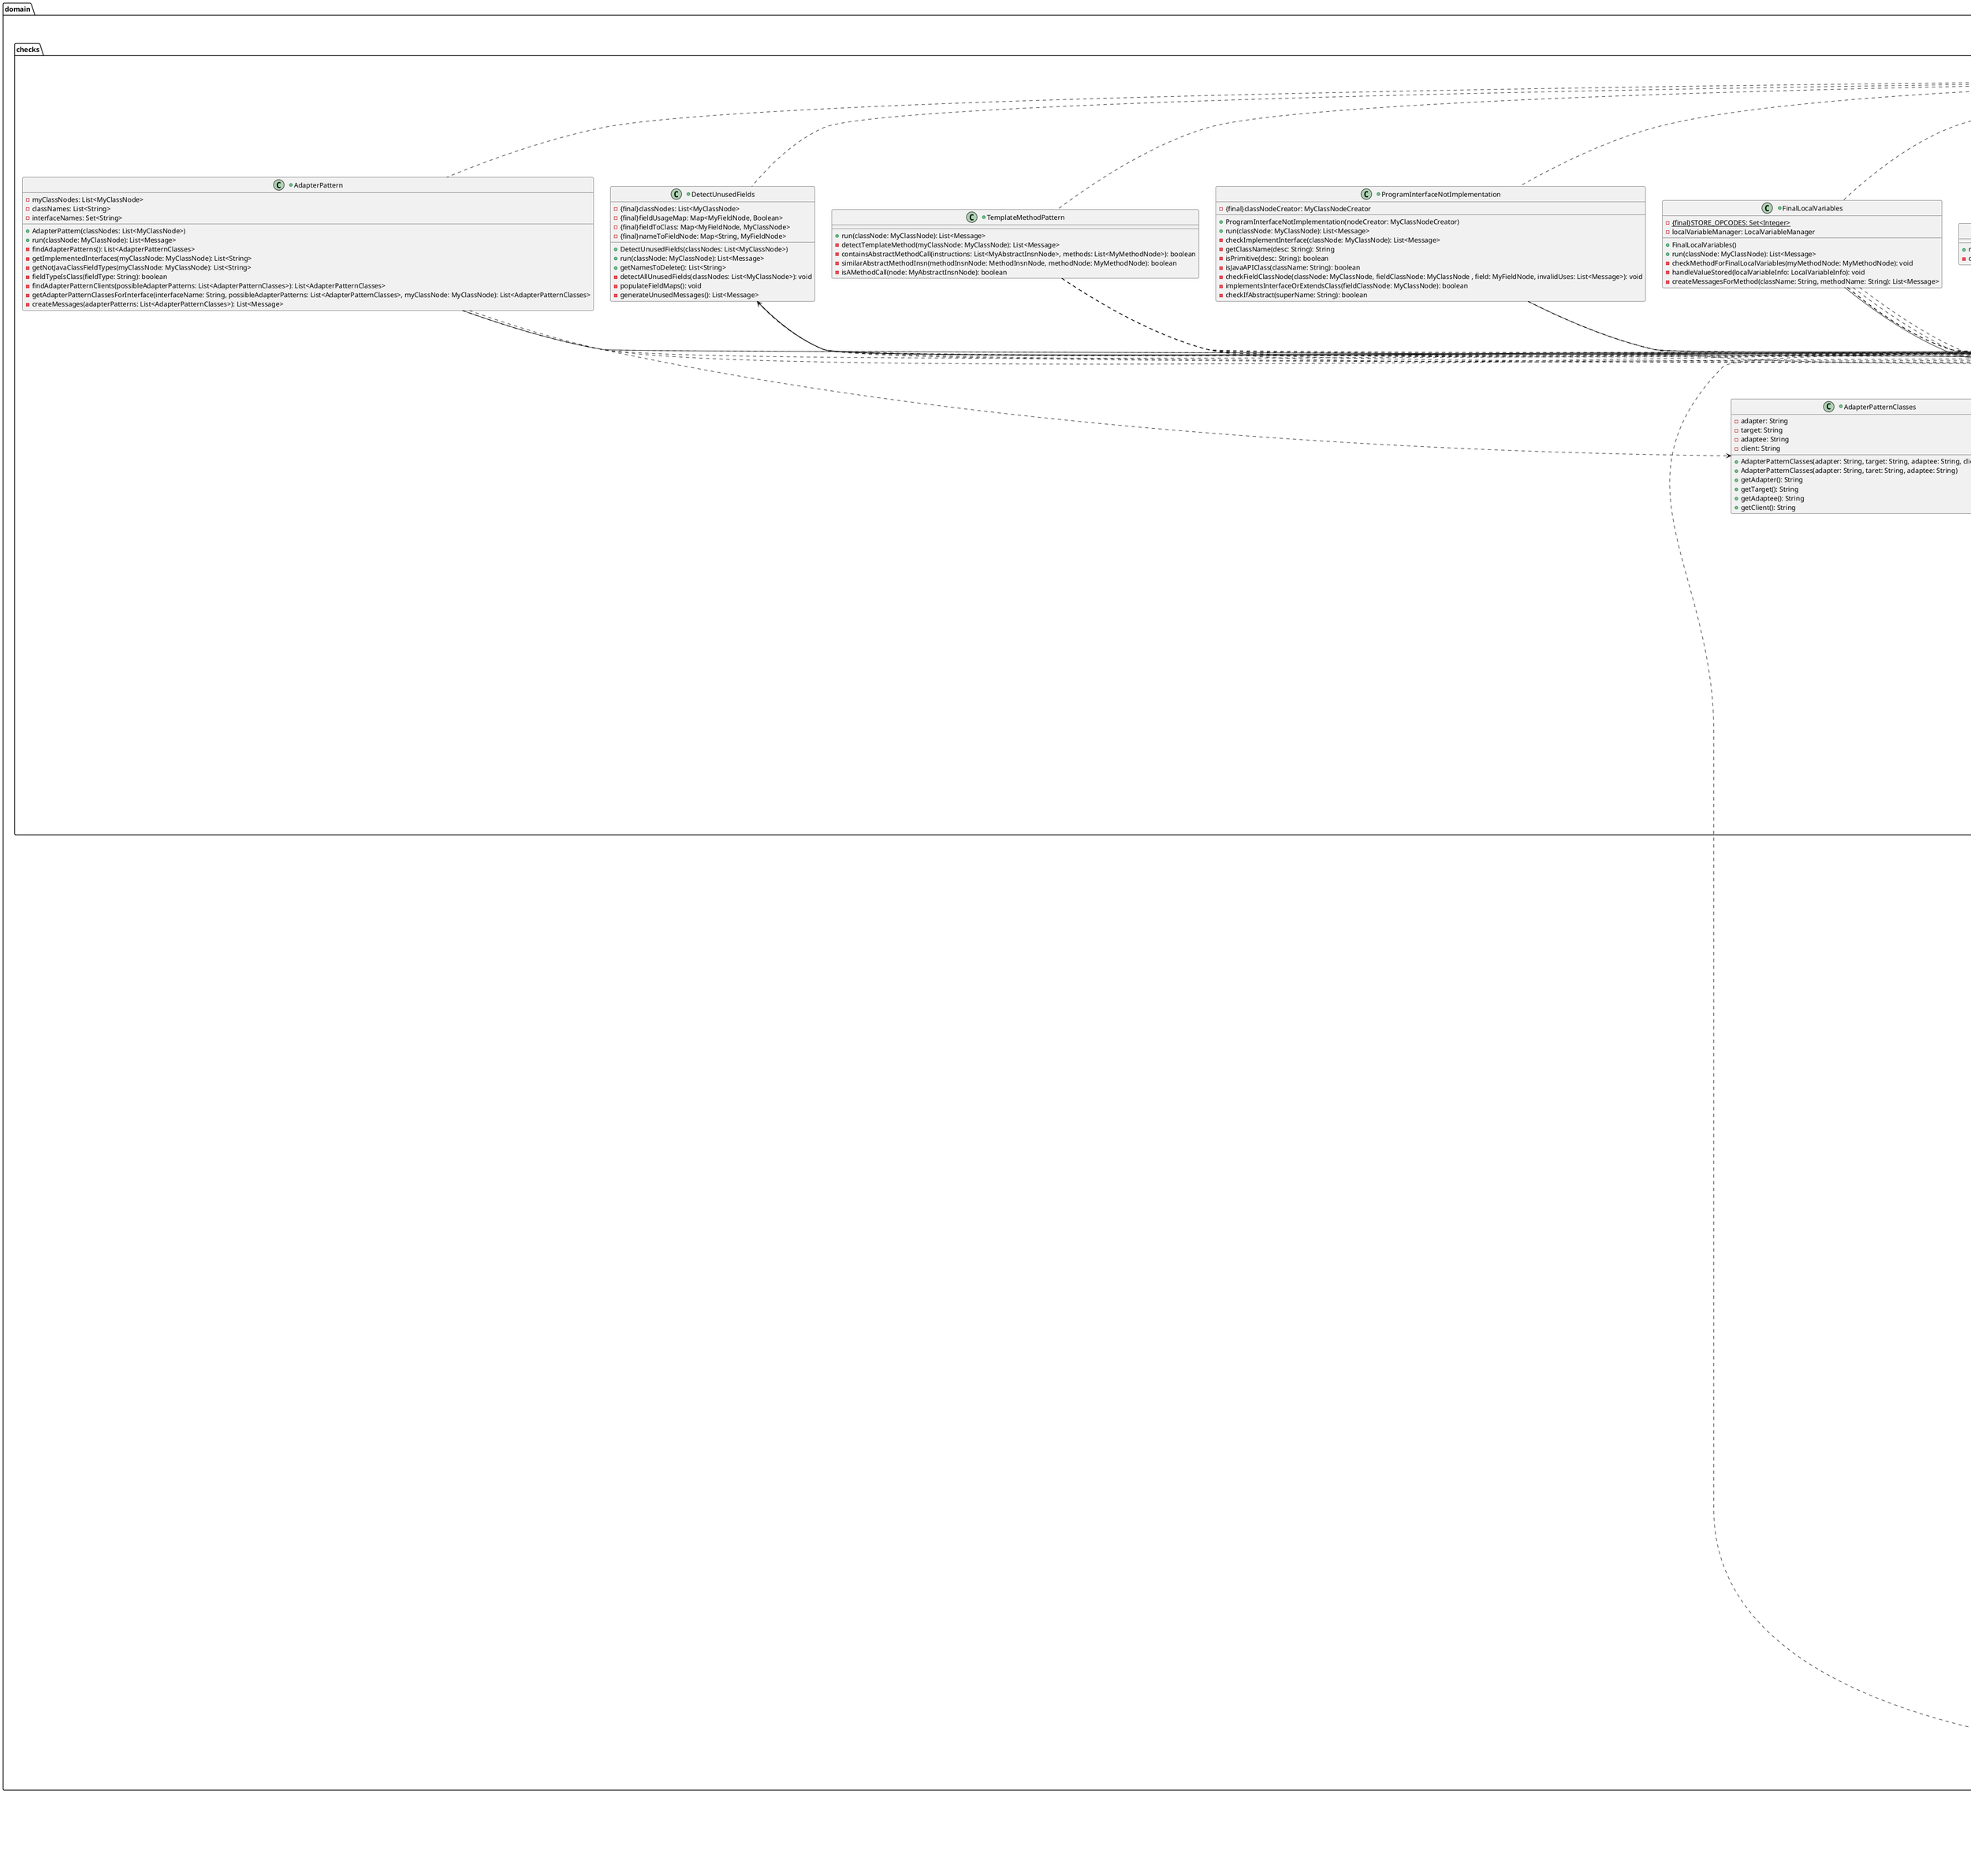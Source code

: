 @startuml
package presentation {
    +class ANSIColors {
        // lots of color constants
    }

    +class LinterMain {
        +LinterMain()
        +{static}main(args: String[]): void
        -{static}parseDirectory(directoryPath: Path): List<String>
        -{static}lintForMessages(checks: Set<LintType>, transformations: Set<LintType>, linter: Linter): List<Message>
        -{static}generateAndSaveDiagramsToFile(linter: Linter, diagrams: Map<LintType, String>, saver: Saver):void
        -{static}promptUserForDirectory(): Path
        -{static}isValidPath(inputPath: String): boolean
        -{static}promptUserForOutputFileName(): String
        -{static}promptUserForChecks(): Set<LintType>
        -{static}promptUserForPrinciples(): Set<LintType>
        -{static}promptUserForPatterns(): Set<LintType>
        -{static}promptUserForStyle(): Set<LintType>
        -{static}promptUserForTransformations(): Set<LintType>
        -{static}promptUserForDiagrams:Map<LintType,String>
        -{static}promptUser(): String
        -{static}prettyPrint(): void
        -{static}saveMessagesToFile(messages: List<Message>, outputPath: String): void
        -{static}writeDiagramFiles(fileOutput:String, lintType:LintType, stringBuilder:StringBuilder, saver:Saver):void
    }
}

package domain {
   package constants{
        +class Constants{
            +{static}{final}PUML_TYPE: String
            +{static}{final}OUTPUT_DIRECTORY_FOR_CHECKS: String
            +{static}{final}OUTPUT_FOR_PUML_CLASSDIAGRAM: String
            +{static}{final}ABBREVIATION_ERROR: String
            +{static}{final}INVALID_PACKAGE: String
        }
   }

   package checks{
        +class AdapterPattern {
            -myClassNodes: List<MyClassNode>
            -classNames: List<String>
            -interfaceNames: Set<String>
            +AdapterPattern(classNodes: List<MyClassNode>)
            +run(classNode: MyClassNode): List<Message>
            -findAdapterPatterns(): List<AdapterPatternClasses>
            -getImplementedInterfaces(myClassNode: MyClassNode): List<String>
            -getNotJavaClassFieldTypes(myClassNode: MyClassNode): List<String>
            -fieldTypeIsClass(fieldType: String): boolean
            -findAdapterPatternClients(possibleAdapterPatterns: List<AdapterPatternClasses>): List<AdapterPatternClasses>
            -getAdapterPatternClassesForInterface(interfaceName: String, possibleAdapterPatterns: List<AdapterPatternClasses>, myClassNode: MyClassNode): List<AdapterPatternClasses>
            -createMessages(adapterPatterns: List<AdapterPatternClasses>): List<Message>
        }

         +class AdapterPatternClasses {
                -adapter: String
                -target: String
                -adaptee: String
                -client: String
                +AdapterPatternClasses(adapter: String, target: String, adaptee: String, client: String)
                +AdapterPatternClasses(adapter: String, taret: String, adaptee: String)
                +getAdapter(): String
                +getTarget(): String
                +getAdaptee(): String
                +getClient(): String
        }

        +interface Check {
            +{abstract}run(classNode: MyClassNode): List<Message>
        }

        +class CompositionOverInheritance {
            +run(classNode: MyClassNode): List<Message>
            -checkForInheritance(classNode: MyClassNode): List<Message>
        }

        +class DetectUnusedFields {
           -{final}classNodes: List<MyClassNode>
           -{final}fieldUsageMap: Map<MyFieldNode, Boolean>
           -{final}fieldToClass: Map<MyFieldNode, MyClassNode>
           -{final}nameToFieldNode: Map<String, MyFieldNode>

           +DetectUnusedFields(classNodes: List<MyClassNode>)
           +run(classNode: MyClassNode): List<Message>
           +getNamesToDelete(): List<String>
           -detectAllUnusedFields(classNodes: List<MyClassNode>): void
           -populateFieldMaps(): void
           -generateUnusedMessages(): List<Message>
       }

        +class FinalLocalVariables {
            -{static}{final}STORE_OPCODES: Set<Integer>
            -localVariableManager: LocalVariableManager

            +FinalLocalVariables()
            +run(classNode: MyClassNode): List<Message>
            -checkMethodForFinalLocalVariables(myMethodNode: MyMethodNode): void
            -handleValueStored(localVariableInfo: LocalVariableInfo): void
            -createMessagesForMethod(className: String, methodName: String): List<Message>
        }

        +class HiddenFields {
            +run(classNode: MyClassNode): List<Message>
            -checkFieldHiding(classNode: MyClassNode): List<Message>
        }

        +class LocalVariableInfo {
            -{final}name: String
            -{final}firstLabel: MyLabel
            -{final}lastLabel: MyLabel
            -{final}index: int
            -isInScope: boolean
            -hasBeenStored: boolean
            -hasBeenStoredOnce: boolean

            +LocalVariableInfo(name: String, firstLabel: MyLabel, lastLabel: MyLabel, index: int)
            +setIsInScope(isInScope: boolean): void
            +setHasBeenStored(hasBeenStored: boolean): void
            +setHasBeenStoredOnce(hasBeenStoredOnce: boolean): void
            +getName(): String
            +getFirstLabel(): MyLabel
            +getLastLabel(): MyLabel
            +getIndex(): int
            +getIsInScope(): boolean
            +getHasBeenStored(): boolean
            +getHasBeenStoredOnce(): boolean
        }

        +class LocalVariableManager {
            -{static}{final}STORE_OPCODES: Set<Integer>
            -{static}{final}LOAD_OPCODES: Set<Integer>
            -localVariables: Set<LocalVariableInfo>
            -parameters: Set<LocalVariableInfo>
            -createdVariables: Set<LocalVariableInfo>
            -prevInsnIsLabel: boolean
            -prevInsn: MyAbstractInsnNode

            +LocalVariableManager(myMethodNode: MyMethodNode)
            -loadLocalVariables(myMethodNode: MyMethodNode): void
            +updateVariableScopes(insn: MyAbstractInsnNode): void
            -setInScopeVariables(insn: MyAbstractInsnNode, localVariables: Set<LocalVariableInfo>): void
            -setOutOfScopeVariables(insn: MyAbstractInsnNode, localVariables: Set<LocalVariableInfo>): void
            +addCreatedVariable(myAbstractInsnNode: MyAbstractInsnNode): void
            +isCreatedVariable(myAbstractInsnNode: MyAbstractInsnNode): boolean
            +isParameter(myAbstractInsnNode: MyAbstractInsnNode): boolean
            +getVariableAtIndex(index: int): LocalVariableInfo
            +getHasBeenStoredOnce(): Set<LocalVariableInfo>
        }

         +class NamingConventionCheck {
            +run(classNode: MyClassNode): List<Message>
            -checkClassName(classNode: MyClassNode): Message
            -checkFieldNames(classNode: MyClassNode): List<Message>
            -checkMethodName(classNode: MyClassNode): List<Message>
            -invalidCamelCase(name: String): boolean
            -invalidPascalCase(name: String): boolean
            -isAllCaps(fieldName: String): boolean
        }

        +class PrincipleOfLeastKnowledge {
            -{static}{final}METHOD_OPCODES: Set<Integer>
            -{final}instructionStack: Stack<MyAbstractInsnNode>
            +run(classNode: MyClassNode): List<Message>
            -checkMethod(myMethodNode: MyMethodNode): List<String>
            -isConstructor(myAbstractInsnNode: MyAbstractInsnNode): boolean
            -getInvalidReceiverNode(myAbstractInsnNode: MyAbstractInsnNode, localVariableManager: LocalVariableManager): String
            -removeMethodArgument(): void
            -createMessagesForMethod(messageTexts: List<String>, className: String): List<Message>
        }

        +class ProgramInterfaceNotImplementation {
            -{final}classNodeCreator: MyClassNodeCreator
            +ProgramInterfaceNotImplementation(nodeCreator: MyClassNodeCreator)
            +run(classNode: MyClassNode): List<Message>
            -checkImplementInterface(classNode: MyClassNode): List<Message>
            -getClassName(desc: String): String
            -isPrimitive(desc: String): boolean
            -isJavaAPIClass(className: String): boolean
            -checkFieldClassNode(classNode: MyClassNode, fieldClassNode: MyClassNode , field: MyFieldNode, invalidUses: List<Message>): void
            -implementsInterfaceOrExtendsClass(fieldClassNode: MyClassNode): boolean
            -checkIfAbstract(superName: String): boolean
        }

        +class StrategyPattern {
            -{final}myClassNodeCreator: MyClassNodeCreator
            +StrategyPattern(creator: MyClassNodeCreator)
            +run(classNode: MyClassNode): List<Message>
            -checkForStrategyPattern(classNode: MyClassNode): List<Message>
            -checkFieldForStrategyPattern(field: MyFieldNode, classNode: MyClassNode): Message
            -fieldIsAbstractAndValidClass(name: String): boolean
            -fieldIsAbstractType(classNode: MyClassNode): boolean
            -findSetter(classNode: MyClassNode, fieldName: String, fieldType: String): String
        }

        +class TemplateMethodPattern {
            +run(classNode: MyClassNode): List<Message>
            -detectTemplateMethod(myClassNode: MyClassNode): List<Message>
            -containsAbstractMethodCall(instructions: List<MyAbstractInsnNode>, methods: List<MyMethodNode>): boolean
            -similarAbstractMethodInsn(methodInsnNode: MethodInsnNode, methodNode: MyMethodNode): boolean
            -isAMethodCall(node: MyAbstractInsnNode): boolean
        }
    }

    package transformations{
        +class DeleteUnusedFields {
             -{final}modifiedClassNodes: List<ClassNode>
             -{final}outputPath: String
             -{final}byteCodeExporter: Exporter
             +DeleteUnusedFields(path: String)
             +run(classNodes: List<MyClassNode>): List<Message>
             -deleteUnusedFields(classNode: ClassNode, fieldsToDelete: List<String>): ClassNode
             -exportModifiedClassNodes(): List<Message>
        }

        +class FieldsRemover {
             -{final}fieldsToRemove: List<String>
             +FieldsRemover(api: int, cv: ClassVisitor, fieldsToRemove: List<String>)
             +visitField(access: int, name: String, descriptor: String, signature: String, value: Object): FieldVisitor
             +visitMethod(access: int, name: String, descriptor: String, signature: String, exceptions: String[]): MethodVisitor
        }

       -class (static)CustomMethodVisitor {
             -{final}fieldsToRemove: List<String>
             +CustomMethodVisitor(api: int, mv: MethodVisitor, fieldsToRemove: List<String>)
             +visitFieldInsn(opcode: int, owner: String, name: String, descriptor: String): void
       }

       +interface Transformation {
            +{abstract} run(classNodes: List<ClassNode>): List<Message>
       }
    }

    package diagramconverter{
        +interface Diagram{
        	+generateDiagramByNode(myClassNode:MyClassNode, pumlContent:StringBuilder):void
        	+generateDiagram(classNode:List<MyClassNode>):StringBuilder
        }

        +class ConvertASMToUML{
        	-{final} classUmlContent: StringBuilder
        	+ConvertASMToUML(classUmlContent:StringBuilder):void
        	+generateDiagramByNode(myClassNode:MyClassNode, pumlContent:StringBuilder):void
        	+generateDiagram(myClassNodeList:List<MyClassNode>):StringBuilder
        	-convertClassInfo(myClassNode:MyClassNode):String
        	-convertClassFields(fields:List<MyFieldNode>):String
        	-convertClassMethods(methods:List<MyMethodNode>, className:String):String
        	-convertOuterClassInfo(myClassNode:MyClassNode, classString:StringBuilder, classType:String):void
        	-convertInnerClassInfo(myClassNode:MyClassNode, classString:StringBuilder, classType:String):void
        	-getClassType(access:int):String
        	-findInnerClassNode(myClassNode:MyClassNode, name:String):MyInnerClassNode
        	-methodIsUserGenerated(method:MyMethodNode):boolean
        	-appendFieldInfo(fieldString:StringBuilder, field:MyFieldNode):void
        	-getMethodInfo(desc:String, methodNode:MyMethodNode):String
        	-getParameterNames(methodNode:MyMethodNode, paramInfo:List<String>):List<String>
        	-generateListOfParams(desc:String, params:List<String>):void
        	-processObjectDescriptor(desc:String):String
        	-processArrayDescriptor(desc:String):String
        	-analyzeForParams(paramInfo:List<String>, paramNames:List<String>):String
        	-appendParamInfo(paramsBuilder:StringBuilder, param:String, parameterName:String):void
        	-getFieldType(desc:String):String
        	-getCollectionType(desc:String):String
            -parseGenericTypes(innerTypes:String):List<String>
            -generateCollectedTypes(collectionTypeList:List<String):String
            -cleanCollectionParsing(originalList:List<String>):List<String>
        	-isSynthetic(access:int):boolean
        	-isPrimitive(desc:String):boolean
        	-getPrimitiveFieldType(desc:String):String
        	-getAccessModifier(access:int):String
        	-getNonAccessModifiers(access:int):String
        }

    }

    package myasm {
        +class MyASMAbstractInsnNodeFactory{
            +MyASMAbstractInsnNode(abstractInsnNode: AbstractInsnNode)
            +constructTypedInsnNode(node: AbstractInsnNode): MyAbstractInsnNode
        }

        +class MyASMClassNode{
            -{final}classNode: ClassNode
            +MyASMClassNode(classNode: ClassNode)
            +getClassNode(): ClassNode
            -convertFields(): List<MyFieldNode>
            -convertMethods(): List<MyMethodNode>
            -convertInnerClasses(): List<MyInnerClassNode>
        }

        +class MyASMClassNodeCreator {
            -{final}directoryPath: Path
            -{final}PACKAGE_NOT_FOUND: int
            +MyASMClassNodeCreator(directoryPath: Path)
            +createMyClassNodeFromName(path: String): MyClassNode
            +createMyClassNodeFromFile(path: File): MyClassNode
            +createUniqueMyClassNodeFromName(className: String): MyClassNode
            -createMyClassNode(reader: ClassReader): MyClassNode
            -findRelativePath(description: String): String
        }

        +class MyASMFieldInsnNode{
            -{final}fieldInsnNode: FieldInsnNode
            -{final}factory: MyASMAbstractInsnNodeFactory
            +MyASMFieldInsnNode(abstractInsnNode: AbstractInsnNode)
            +getNext(): MyAbstractInsnNode
            +getOpcode(): int
            +getType(): int
        }

        +class MyASMClassReader{
            -classReader: ClassReader

            +MyASMClassReader(classReader: ClassReader)
        }

        +class MyASMFieldNode {
            -{final}fieldNode: FieldNode
            +MyASMFieldNode(fieldNode: FieldNode)
        }

        +class MyASMLabel{
            -{final}label: Label
            +MyASMLabel(label: Label)
            +equals(otherLabel: MyLabel): boolean
            +getLabel(): Label
        }

        +class MyASMLabelNode {
            -{final}labelNode: LabelNode
            -{final}factory: MyASMAbstractInsnNodeFactory
            +MyASMLabelNode(labelNode: AbstractInsnNode)
            +getNext(): MyAbstractInsnNode
            +getOpcode(): int
            +getType(): int
            +getLabel(): MyLabel
        }

        +class MyASMLocalVariableNode{
           -{final}localVariableNode: LocalVariableNode
           +MyASMLocalVariableNode(localVariableNode: LocalVariableNode)
        }

        +class MyASMMethodInsnNode{
            -{final}methodInsnNode: MethodInsnNode
            -{final}factory: MyASMAbstractInsnNodeFactory
            +MyASMMethodInsnNode(methodInsNode: AbstractInsnNode)
            +getNext(): MyAbstractInsnNode
            +getOpcode(): int
            +getType(): int
        }

        +class MyASMMethodNode{
            -{final}methodNode: MethodNode
            -{final}factory: MyASMAbstractInsnNodeFactory
            +MyASMMethodNode(methodNode: MethodNode)
            -convertInstructionNodes(): List<MyAbstractInsnNode>
            -convertLocalVariableNodes(): List<MyLocalVariableNode>
        }

        +class MyASMType {
            -{final}type: Type
            +MyASM(type: Type)
            +MyASM()
            +getArgumentTypes(): Type[]
            +getType(): MyType
        }

        +class MyASMVarInsnNode {
            -{final}varInsnNode: VarInsnNode
            -{final}factory: MyASMAbstractInsnNodeFactory
            +MyASMVarInsnNode(varInsnNode: VarInsnNode)
            +getNext(): MyAbstractInsnNode
            +getOpcode(): int
            +getType(): int
        }

        +class MyASMInnerClassNode{
        	-{final} innerClassNode: InnerClassNode
        	+MyASMInnerClassNode(icn:InnerClassNode):void
        }
    }

     +class Linter {
        -{final}creator: MyClassNodeCreator
        -{final}myClassNodes: List<MyClassNode>
        -{final}checkTypeToCheck: Map<LintType, Check>
        -{final}transformationTypeToTransformation: Map<LintType, Transformation>
        -{final}diagramTypeToDiagram: Map<LintType, Diagram>
        +Linter(classPaths: List<String>, myClassNodeCreator: MyClassNodeCreator, outputPath: String)
        +runSelectedChecks(lintTypes: Set<LintType>): List<Message>
        +runSelectedTransformations(transformations: Set<LintType>): List<Message>
        +generateDiagrams(Set<LintType> diagrams):Map<StringBuilder,LintType>
        -populateTransformMap(outputPath: String): void
        -populateCheckMap(): void
        -populateDiagramMap():void
        -createClassNodes(classPaths: List<String>): List<MyClassNode>
        -runCheckOnAllNodes(lintType: LintType): List<Message>
        }

    +enum LintType {
        HIDDEN_FIELDS,
        NAMING_CONVENTION,
        FINAL_LOCAL_VARIABLES,
        UNUSED_FIELD,
        INTERFACE_OVER_IMPLEMENTATION,
        COMPOSITION_OVER_INHERITANCE,
        PLK,
        TEMPLATE_METHOD_PATTERN,
        STRATEGY_PATTERN,
        ADAPTER_PATTERN,
        UML_CONVERTER
    }

    +class Message {
        -{final}lintType: LintType
        -{final}message: String
        -{final}classOfInterest: String
        +Message(cType: LintType, classNameOfInterest: String, mess: String)
        +getLintType(): LintType
        +getMessage(): String
        +getClassOfInterest(): String
        +toString(): String
        +equals(obj: Object): boolean
        +hashCode(): int
    }

    +abstract class MyAbstractInsnNode {
        +{static}{final}FIELD_INSN: int
        +{static}{final}LABEL: int
        +{static}{final}METHOD_INSN: int
        +{static}{final}VAR_INSN: int
        +{abstract}getNext(): MyAbstractInsnNode
        +{abstract}getOpcode(): int
        +{abstract}getType(): int

    }

    +abstract class MyClassNode {
        +access: int
        +fields: List<MyFieldNode>
        +interfaces: List<String>
        +methods: List<MyMethodNode>
        +name: String
        +superName: String
        +innerClasses: List<MyInnerClassNode>
    }

    +interface MyClassNodeCreator {
        +{abstract}createMyClassNodeFromName(path: String): MyClassNode
        +{abstract}createMyClassNodeFromFile(path: File): MyClassNode
        +{abstract}createUniqueMyClassNodeFromName(className: String): MyClassNode
    }

    +class MyDefaultInsnNode {
        +getNext(): MyAbstractInsnNode
        +getOpcode: int
        +getType(): int
    }

    +interface MyClassReader {
    }

    +abstract class MyFieldNode {
        +access: int
        +desc: String
        +name: String
        +signature: String
    }

    +interface MyLabel {
        +{abstract}equals(label: MyLabel): boolean
    }

    +abstract class MyMethodNode {
        +access: int
        +desc: String
        +instructions: List<MyAbstractInsnNode>
        +localVariables: List<MyLocalVariableNode>
        +name: String
        +signature: String
    }

    +abstract class MyLocalVariableNode {
        +end: MyLabelNode
        +index: int
        +name: String
        +start: MyLabelNode
    }

    +abstract class MyLabelNode{
        +{abstract}getLabel(): MyLabel
    }

    +abstract class MyMethodInsnNode{
        +desc: String
        +name: String
    }

    +abstract class MyVarInsnNode {
           +var: int
       }

    +abstract class MyFieldInsnNode{
        +desc: String
        +name: String
        +owner: String
    }

    +abstract class MyType {
        +{abstract}getArgumentTypes(): MyType[]
        +{abstract}getType(typeDescriptor: String): MyType
    }

    +abstract class MyInnerClassNode{
        +access: int
        +name: String
    }


    +interface MyOpcodes {
        {static}{final}ACC_PUBLIC: int
        {static}{final}ACC_ABSTRACT: int
        {static}{final}ACC_ENUM: int
        {static}{final}ACC_FINAL: int
        {static}{final}ACC_INTERFACE: int
        {static}{final}ACC_STATIC: int
        {static}{final}ACC_PRIVATE: int
        {static}{final}ACC_PROTECTED: int
        {static}{final}ACC_SYNTHETIC:int
        {static}{final}GETFIELD: int
        {static}{final}GETSTATIC: int
        {static}{final}PUTFIELD: int
        {static}{final}PUTSTATIC: int
        {static}{final}H_INVOKEINTERFACE: int
        {static}{final}H_INVOKESPECIAL: int
        {static}{final}H_INVOKESTATIC: int
        {static}{final}H_INVOKEVIRTUAL: int
        {static}{final}INVOKEDYNAMIC: int
        {static}{final}INVOKEINTERFACE: int
        {static}{final}INVOKESPECIAL: int
        {static}{final}INVOKEVIRTUAL: int
        {static}{final}ALOAD: int
        {static}{final}DLOAD: int
        {static}{final}FLOAD: int
        {static}{final}ILOAD: int
        {static}{final}LLOAD: int
        {static}{final}ASTORE: int
        {static}{final}DSTORE: int
        {static}{final}FSTORE: int
        {static}{final}ISTORE: int
        {static}{final}LSTORE: int
        {static}{final}ASM8: int
    }
}

package datasource {
    +interface Saver {
        +{abstract} saveMessage(message: String): void
        +{abstract} writeToFile(info: String, fileType: String, outputPath: String):void

    }
    +class LintResultSaver implements Saver {
        -logStream: PrintStream
        -basePath: String
        +LintResultSaver(path: String)
        +saveMessage(message: String): void
        +writeToFile(info: String, fileType: String, outputPath: String):void
        -createDirectory(path: String): void
    }

    +interface Exporter{
        +{abstract}save(outputPath: String, className: String, bytecode:  byte[]): void
    }

    +class ByteCodeExporter{
        +save(outputPath: String, className: String, byteCode: byte[]): void
        -createDirectory(path: String): void
    }
    note left of ByteCodeExporter
        ByteCodeExporter depends on File
        and FIleOutputStream
    end note
    ByteCodeExporter .up.|> Exporter
}

package org.objectweb.asm {
    +class AbstractInsnNode {
    }
    +class ClassNode {
    }
    +class ClassReader {
    }
    +class FieldNode {
    }
    +class Label {
    }
    +class LabelNode {
    }
    +class LocalVariableNode{
    }
    +class MethodInsnNode{
    }
    +class MethodNode {
    }
    +class VarInsnNode {
    }
    +class FieldInsnNode{
    }
   +class MethodVisitor{
   }
   +class ClassVisitor{
   }
   +class MethodVisitor{
   }
   +class ClassWriter{
   }
   +class Type{
   }
   +class InnerClassNode{
   }
}

LinterMain ..> Linter
LinterMain ..> LintType
LinterMain ..> Message
LinterMain ..> MyASMClassNodeCreator
LinterMain ..> MyClassNodeCreator
LinterMain ..> Saver

Linter --> "*"Check
Linter ..> Check
Linter ..> DeleteUnusedFields
Linter .up.> Message
Linter -> "*" MyClassNode
Linter ..> MyClassNode
Linter --> MyClassNodeCreator
Linter -> "*"LintType
Linter ..> LintType
Linter -->"*" Transformation
Linter ...> Transformation
Linter -->"*" Diagram
Linter ..> Diagram

Message --> LintType

MyASMClassNode ..up|> MyClassNode
MyASMClassReader .up|> MyClassReader
MyASMFieldNode -up|> MyFieldNode
MyASMLabel ..up|> MyLabel
MyASMLabelNode -|> MyLabelNode
MyASMLocalVariableNode -up|> MyLocalVariableNode
MyASMMethodInsnNode ..up|> MyMethodInsnNode
MyMethodInsnNode -up-|> MyAbstractInsnNode
MyASMMethodNode -up-|> MyMethodNode
MyASMVarInsnNode -up|> MyVarInsnNode
MyASMInnerClassNode -up|> MyInnerClassNode
MyLabelNode -|> MyAbstractInsnNode
MyVarInsnNode -up-|> MyAbstractInsnNode
MyASMFieldInsnNode -up-|> MyFieldInsnNode
MyFieldInsnNode -up-|> MyAbstractInsnNode
MyDefaultInsnNode -up-|> MyAbstractInsnNode


MyASMAbstractInsnNodeFactory ..> MyAbstractInsnNode
MyASMAbstractInsnNodeFactory ..> MyASMFieldInsnNode
MyASMAbstractInsnNodeFactory ..> MyASMLabelNode
MyASMAbstractInsnNodeFactory ..> MyASMMethodInsnNode
MyASMAbstractInsnNodeFactory ..> MyASMVarInsnNode
MyASMAbstractInsnNodeFactory ..> MyDefaultInsnNode

Check .up> Message
Check --> domain.MyClassNode
Check <|.. AdapterPattern
Check <|.. FinalLocalVariables
Check <|.. PrincipleOfLeastKnowledge
Check <|.. HiddenFields
Check <|.. ProgramInterfaceNotImplementation
Check <|.. TemplateMethodPattern
Check <|.. StrategyPattern
Check <|.. NamingConventionCheck
Check <|.. CompositionOverInheritance
Check <|.. DetectUnusedFields

MyClassNodeCreator ..> MyClassNode
MyClassNodeCreator ..> MyClassReader

StrategyPattern ..> LintType
StrategyPattern ..> Message
StrategyPattern ..> MyAbstractInsnNode
StrategyPattern --> MyClassNodeCreator
StrategyPattern ..> MyClassNode
StrategyPattern ..> MyFieldNode
StrategyPattern ..> MyFieldInsnNode
StrategyPattern ..> MyMethodNode
StrategyPattern ..> MyOpcodes

TemplateMethodPattern ..> LintType
TemplateMethodPattern ..> MyAbstractInsnNode
TemplateMethodPattern ..> MyMethodNode
TemplateMethodPattern ..> MyMethodInsnNode
TemplateMethodPattern ..> MyClassNode
TemplateMethodPattern ..> MyOpcodes
TemplateMethodPattern ..> Message

CompositionOverInheritance ..> Message
CompositionOverInheritance ..> MyClassNode

NamingConventionCheck ..> Message
NamingConventionCheck ..> MyClassNode
NamingConventionCheck ..> MyFieldNode
NamingConventionCheck ..> MyMethodNode
NamingConventionCheck ..> MyOpcodes

AdapterPattern ..> AdapterPatternClasses
AdapterPattern ..> LintType
AdapterPattern ..> Message
AdapterPattern -->"*" MyClassNode
AdapterPattern ..> MyFieldNode

FinalLocalVariables ..> LintType
FinalLocalVariables ..> LocalVariableInfo
FinalLocalVariables --> LocalVariableManager
FinalLocalVariables ..> LocalVariableManager
FinalLocalVariables ..> Message
FinalLocalVariables ..> MyAbstractInsnNode
FinalLocalVariables ..> MyMethodNode
FinalLocalVariables ..> MyOpcodes

HiddenFields ..> MyClassNode
HiddenFields ..> MyFieldNode
HiddenFields ..> MyLocalVariableNode
HiddenFields ..> MyMethodNode
HiddenFields ..> Message

LocalVariableInfo -->"2" MyLabel

LocalVariableManager -->"*" LocalVariableInfo
LocalVariableManager ..> LocalVariableInfo
LocalVariableManager --> MyAbstractInsnNode
LocalVariableManager ..> MyLabel
LocalVariableManager ..> MyLabelNode
LocalVariableManager ..> MyLocalVariableNode
LocalVariableManager ..> MyOpcodes
LocalVariableManager ..> MyVarInsnNode

PrincipleOfLeastKnowledge ..> LintType
PrincipleOfLeastKnowledge ..> LocalVariableManager
PrincipleOfLeastKnowledge ..> Message
PrincipleOfLeastKnowledge -->"*" MyAbstractInsnNode
PrincipleOfLeastKnowledge ..> MyFieldInsnNode
PrincipleOfLeastKnowledge ..> MyMethodNode
PrincipleOfLeastKnowledge ..> MyMethodInsnNode
PrincipleOfLeastKnowledge ..> MyOpcodes
PrincipleOfLeastKnowledge ..> MyType
PrincipleOfLeastKnowledge ..> MyVarInsnNode

ProgramInterfaceNotImplementation ..> Message
ProgramInterfaceNotImplementation ..> MyClassNode
ProgramInterfaceNotImplementation --> MyClassNodeCreator
ProgramInterfaceNotImplementation ..> MyFieldNode
ProgramInterfaceNotImplementation ..> MyOpcodes
ProgramInterfaceNotImplementation ..> LintType

DetectUnusedFields --->"*" MyClassNode
DetectUnusedFields ->"*" MyFieldNode
DetectUnusedFields -> MyMethodNode
DetectUnusedFields .> MyAbstractInsnNode
DetectUnusedFields .> MyFieldInsnNode
DetectUnusedFields ..> MyOpcodes
DetectUnusedFields ..> Message

DeleteUnusedFields .up.|> Transformation
DeleteUnusedFields ..> ByteCodeExporter
DeleteUnusedFields ->"*" ClassNode
DeleteUnusedFields .> ClassNode
DeleteUnusedFields ..> ClassWriter
DeleteUnusedFields -> Exporter
DeleteUnusedFields ..> DetectUnusedFields
DeleteUnusedFields .> FieldsRemover
DeleteUnusedFields ..> Message
DeleteUnusedFields .> MyClassNode
DeleteUnusedFields .> MyOpcodes

Transformation .> Message
Transformation .> MyClassNode

Diagram .> MyClassNode

ConvertASMToUML ..> MyClassNode
ConvertASMToUML ..> MyFieldNode
ConvertASMToUML ..> MyMethodNode
ConvertASMToUML ..> MyLocalVariableNode
ConvertASMToUML ..> MyInnerClassNode


CustomMethodVisitor -|> MethodVisitor
CustomMethodVisitor .> MethodVisitor

FieldsRemover -|> ClassVisitor
FieldsRemover .> ClassVisitor
FieldsRemover .> CustomMethodVisitor
FieldsRemover ..> FieldVisitor
FieldsRemover .> MethodVisitor

MyDefaultInsnNode ..> MyAbstractInsnNode

MyASMClassNode --> ClassNode
MyASMClassNode ..> ClassNode
MyASMClassNode ..> FieldNode
MyASMClassNode ..> MethodNode
MyASMClassNode ..> MyASMFieldNode
MyASMClassNode ..> MyFieldNode
MyASMClassNode ..> MyASMMethodNode
MyASMClassNode ..> MyMethodNode
MyASMClassNode ..> MyInnerClassNode

MyASMClassNodeCreator ..|> MyClassNodeCreator
MyASMClassNodeCreator ..> ClassNode
MyASMClassNodeCreator ..> ClassReader
MyASMClassNodeCreator ..> MyClassNode
MyASMClassNodeCreator ..> MyASMClassNode

MyASMClassReader --> org.objectweb.asm.ClassReader
MyASMClassReader ..> org.objectweb.asm.ClassReader

MyASMFieldInsnNode ..> AbstractInsnNode
MyASMFieldInsnNode --> FieldInsnNode
MyASMFieldInsnNode ..> FieldInsnNode
MyASMFieldInsnNode --> MyASMAbstractInsnNodeFactory
MyASMFieldInsnNode ..> MyASMAbstractInsnNodeFactory
MyASMFieldInsnNode ..> MyAbstractInsnNode

MyASMFieldNode --> FieldNode

MyASMLabel ..> MyLabel
MyASMLabel --> Label
MyASMLabel ..> Label

MyASMLabelNode ..> AbstractInsnNode
MyASMLabelNode --> LabelNode
MyASMLabelNode --> MyASMAbstractInsnNodeFactory
MyASMLabelNode ..> MyASMAbstractInsnNodeFactory
MyASMLabelNode ..> MyAbstractInsnNode
MyASMLabelNode ..> MyLabel

MyASMLocalVariableNode -down--> LocalVariableNode
MyASMLocalVariableNode .down..> MyASMLabelNode

MyASMMethodInsnNode ..> AbstractInsnNode
MyASMMethodInsnNode -> MethodInsnNode
MyASMMethodInsnNode ..> MethodInsnNode
MyASMMethodInsnNode ..> MyAbstractInsnNode
MyASMMethodInsnNode -> MyASMAbstractInsnNodeFactory
MyASMMethodInsnNode ..> MyASMAbstractInsnNodeFactory

MyASMMethodNode --> MethodNode
MyASMMethodNode ..> MethodNode
MyASMMethodNode --> MyASMAbstractInsnNodeFactory
MyASMMethodNode ..> MyASMAbstractInsnNodeFactory
MyASMMethodNode ..> MyAbstractInsnNode
MyASMMethodNode ..> MyLocalVariableNode

MyASMType -|> MyType
MyASMType ..> MyType
MyASMType --> Type

MyASMVarInsnNode ..> AbstractInsnNode
MyASMVarInsnNode --> MyASMAbstractInsnNodeFactory
MyASMVarInsnNode ..> MyASMAbstractInsnNodeFactory
MyASMVarInsnNode --> VarInsnNode
MyASMVarInsnNode ..> VarInsnNode

MyClassNode -->"*" MyFieldNode
MyClassNode -->"*" MyMethodNode
MyClassNode --> "*" MyInnerClassNode

MyLabelNode ..> MyLabel

MyLocalVariableNode -->"2" MyLabelNode

MyMethodNode -->"*" MyAbstractInsnNode
MyMethodNode -->"*" MyLocalVariableNode
@enduml
